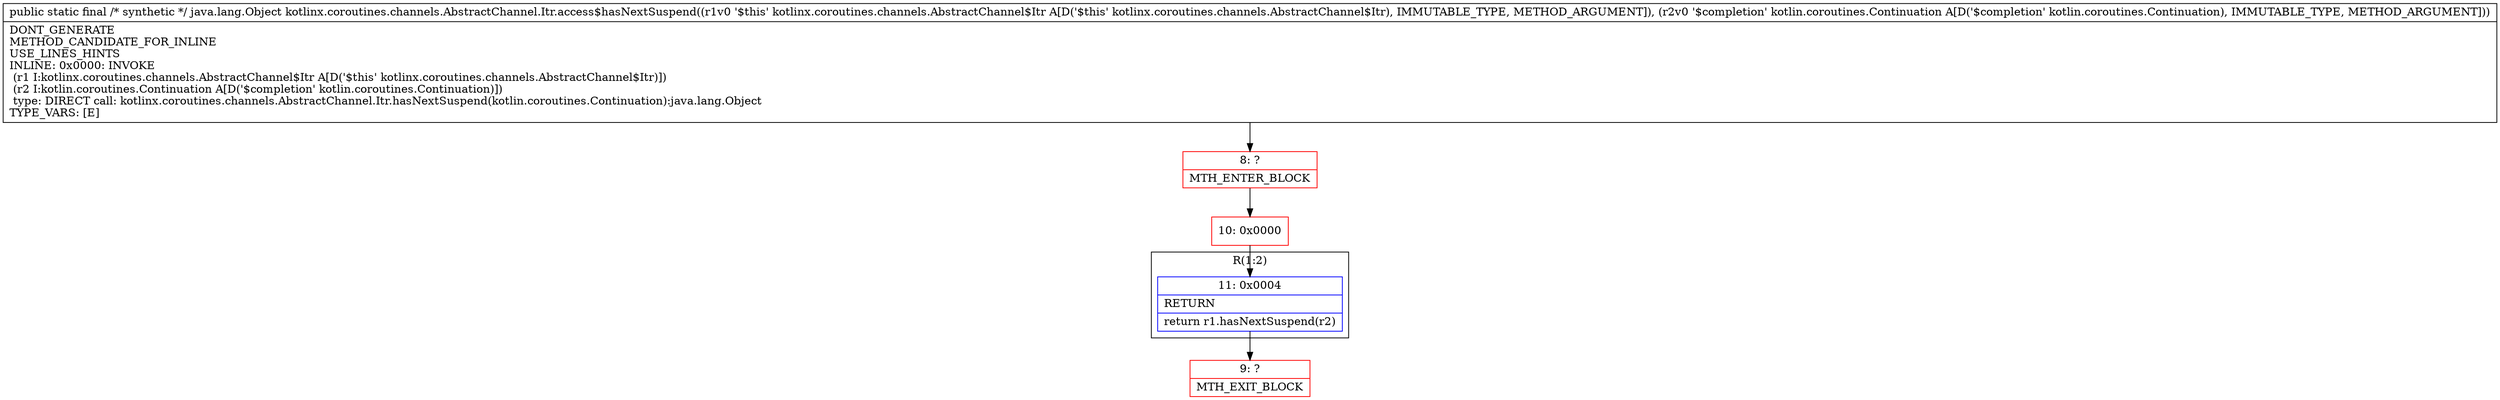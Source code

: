 digraph "CFG forkotlinx.coroutines.channels.AbstractChannel.Itr.access$hasNextSuspend(Lkotlinx\/coroutines\/channels\/AbstractChannel$Itr;Lkotlin\/coroutines\/Continuation;)Ljava\/lang\/Object;" {
subgraph cluster_Region_1979654923 {
label = "R(1:2)";
node [shape=record,color=blue];
Node_11 [shape=record,label="{11\:\ 0x0004|RETURN\l|return r1.hasNextSuspend(r2)\l}"];
}
Node_8 [shape=record,color=red,label="{8\:\ ?|MTH_ENTER_BLOCK\l}"];
Node_10 [shape=record,color=red,label="{10\:\ 0x0000}"];
Node_9 [shape=record,color=red,label="{9\:\ ?|MTH_EXIT_BLOCK\l}"];
MethodNode[shape=record,label="{public static final \/* synthetic *\/ java.lang.Object kotlinx.coroutines.channels.AbstractChannel.Itr.access$hasNextSuspend((r1v0 '$this' kotlinx.coroutines.channels.AbstractChannel$Itr A[D('$this' kotlinx.coroutines.channels.AbstractChannel$Itr), IMMUTABLE_TYPE, METHOD_ARGUMENT]), (r2v0 '$completion' kotlin.coroutines.Continuation A[D('$completion' kotlin.coroutines.Continuation), IMMUTABLE_TYPE, METHOD_ARGUMENT]))  | DONT_GENERATE\lMETHOD_CANDIDATE_FOR_INLINE\lUSE_LINES_HINTS\lINLINE: 0x0000: INVOKE  \l  (r1 I:kotlinx.coroutines.channels.AbstractChannel$Itr A[D('$this' kotlinx.coroutines.channels.AbstractChannel$Itr)])\l  (r2 I:kotlin.coroutines.Continuation A[D('$completion' kotlin.coroutines.Continuation)])\l type: DIRECT call: kotlinx.coroutines.channels.AbstractChannel.Itr.hasNextSuspend(kotlin.coroutines.Continuation):java.lang.Object\lTYPE_VARS: [E]\l}"];
MethodNode -> Node_8;Node_11 -> Node_9;
Node_8 -> Node_10;
Node_10 -> Node_11;
}

